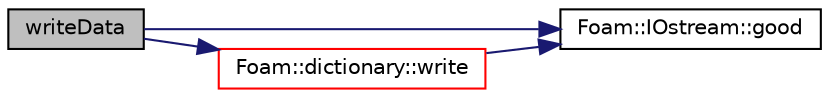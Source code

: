 digraph "writeData"
{
  bgcolor="transparent";
  edge [fontname="Helvetica",fontsize="10",labelfontname="Helvetica",labelfontsize="10"];
  node [fontname="Helvetica",fontsize="10",shape=record];
  rankdir="LR";
  Node315 [label="writeData",height=0.2,width=0.4,color="black", fillcolor="grey75", style="filled", fontcolor="black"];
  Node315 -> Node316 [color="midnightblue",fontsize="10",style="solid",fontname="Helvetica"];
  Node316 [label="Foam::IOstream::good",height=0.2,width=0.4,color="black",URL="$a27333.html#abdcc7f96f487faadc7769afcf58fe992",tooltip="Return true if next operation might succeed. "];
  Node315 -> Node317 [color="midnightblue",fontsize="10",style="solid",fontname="Helvetica"];
  Node317 [label="Foam::dictionary::write",height=0.2,width=0.4,color="red",URL="$a27129.html#a88f27121631c7efb7153e9bf16759345",tooltip="Write dictionary, normally with sub-dictionary formatting. "];
  Node317 -> Node316 [color="midnightblue",fontsize="10",style="solid",fontname="Helvetica"];
}

